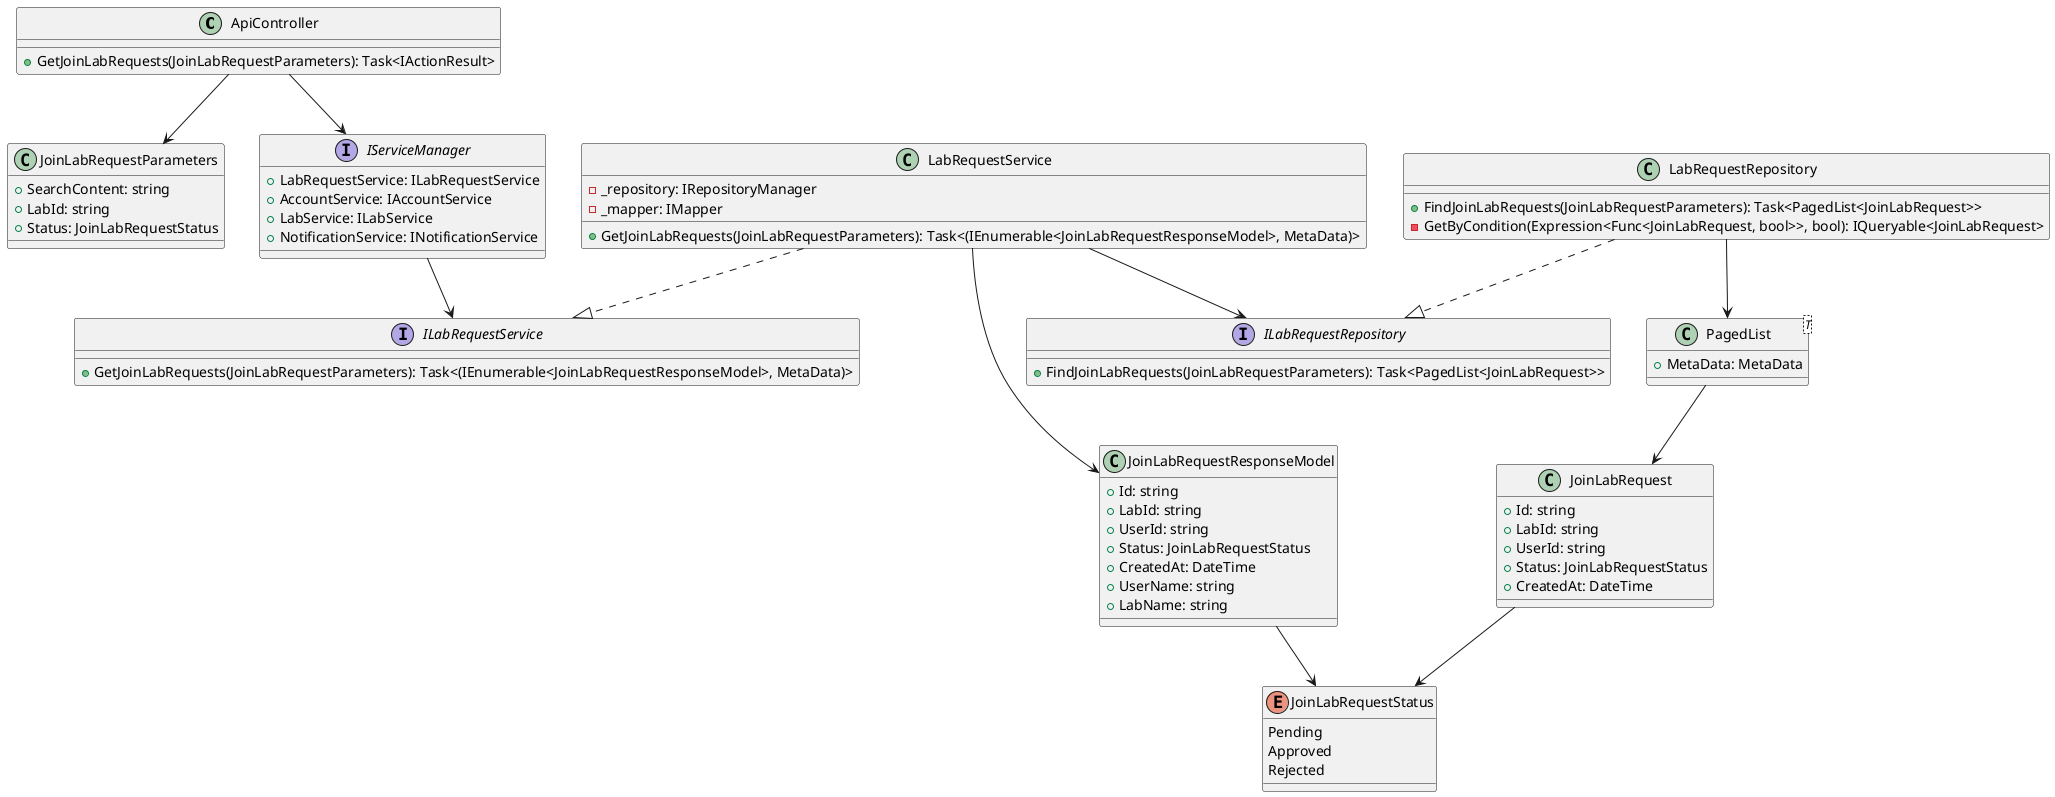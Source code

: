@startuml
class ApiController {
  +GetJoinLabRequests(JoinLabRequestParameters): Task<IActionResult>
}

class JoinLabRequestParameters {
  +SearchContent: string
  +LabId: string
  +Status: JoinLabRequestStatus
}

interface IServiceManager {
  +LabRequestService: ILabRequestService
  +AccountService: IAccountService
  +LabService: ILabService
  +NotificationService: INotificationService
}

interface ILabRequestService {
  +GetJoinLabRequests(JoinLabRequestParameters): Task<(IEnumerable<JoinLabRequestResponseModel>, MetaData)>
}

class LabRequestService {
  -_repository: IRepositoryManager
  -_mapper: IMapper
  +GetJoinLabRequests(JoinLabRequestParameters): Task<(IEnumerable<JoinLabRequestResponseModel>, MetaData)>
}

interface ILabRequestRepository {
  +FindJoinLabRequests(JoinLabRequestParameters): Task<PagedList<JoinLabRequest>>
}

class LabRequestRepository {
  +FindJoinLabRequests(JoinLabRequestParameters): Task<PagedList<JoinLabRequest>>
  -GetByCondition(Expression<Func<JoinLabRequest, bool>>, bool): IQueryable<JoinLabRequest>
}

class PagedList<T> {
  +MetaData: MetaData
}

class JoinLabRequest {
  +Id: string
  +LabId: string
  +UserId: string
  +Status: JoinLabRequestStatus
  +CreatedAt: DateTime
}

class JoinLabRequestResponseModel {
  +Id: string
  +LabId: string
  +UserId: string
  +Status: JoinLabRequestStatus
  +CreatedAt: DateTime
  +UserName: string
  +LabName: string
}

enum JoinLabRequestStatus {
  Pending
  Approved
  Rejected
}

ApiController --> IServiceManager
IServiceManager --> ILabRequestService
LabRequestService ..|> ILabRequestService
LabRequestService --> ILabRequestRepository
LabRequestRepository ..|> ILabRequestRepository
LabRequestRepository --> PagedList
PagedList --> JoinLabRequest
LabRequestService --> JoinLabRequestResponseModel
ApiController --> JoinLabRequestParameters
JoinLabRequest --> JoinLabRequestStatus
JoinLabRequestResponseModel --> JoinLabRequestStatus
@enduml
